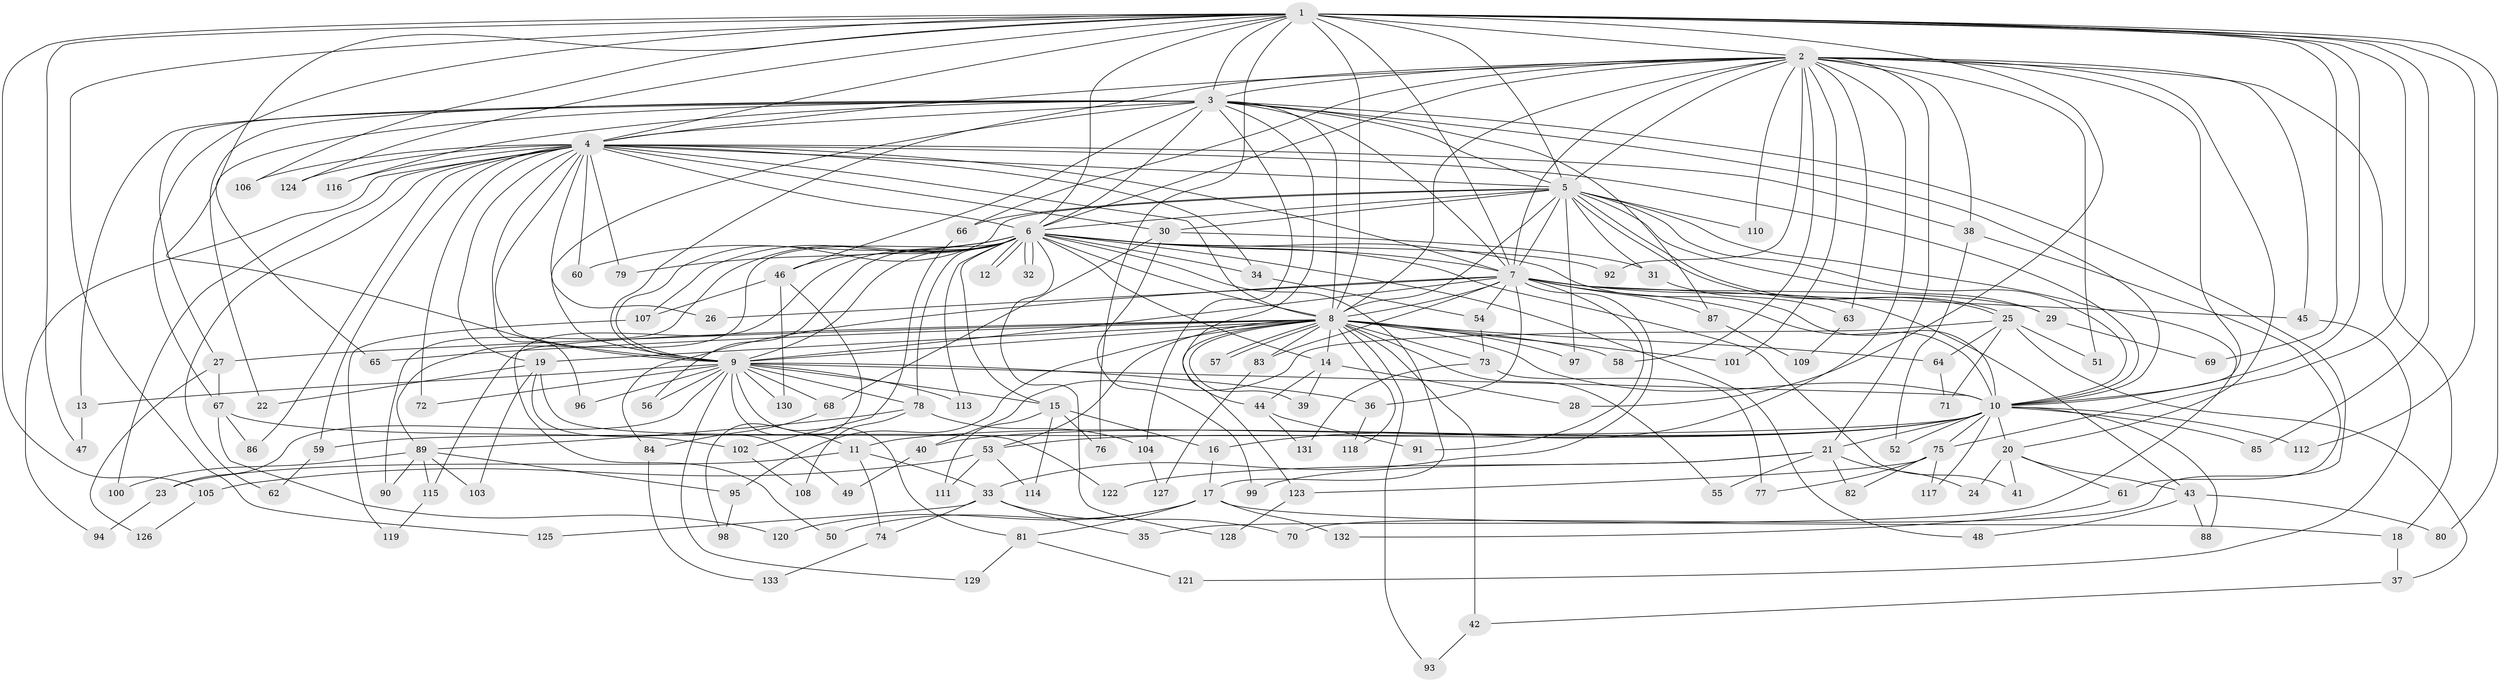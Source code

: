 // coarse degree distribution, {17: 0.0375, 21: 0.0125, 14: 0.0125, 36: 0.0125, 16: 0.0125, 24: 0.0125, 5: 0.0875, 1: 0.05, 8: 0.0125, 3: 0.125, 7: 0.025, 9: 0.0125, 2: 0.475, 6: 0.0625, 4: 0.05}
// Generated by graph-tools (version 1.1) at 2025/49/03/04/25 22:49:46]
// undirected, 133 vertices, 291 edges
graph export_dot {
  node [color=gray90,style=filled];
  1;
  2;
  3;
  4;
  5;
  6;
  7;
  8;
  9;
  10;
  11;
  12;
  13;
  14;
  15;
  16;
  17;
  18;
  19;
  20;
  21;
  22;
  23;
  24;
  25;
  26;
  27;
  28;
  29;
  30;
  31;
  32;
  33;
  34;
  35;
  36;
  37;
  38;
  39;
  40;
  41;
  42;
  43;
  44;
  45;
  46;
  47;
  48;
  49;
  50;
  51;
  52;
  53;
  54;
  55;
  56;
  57;
  58;
  59;
  60;
  61;
  62;
  63;
  64;
  65;
  66;
  67;
  68;
  69;
  70;
  71;
  72;
  73;
  74;
  75;
  76;
  77;
  78;
  79;
  80;
  81;
  82;
  83;
  84;
  85;
  86;
  87;
  88;
  89;
  90;
  91;
  92;
  93;
  94;
  95;
  96;
  97;
  98;
  99;
  100;
  101;
  102;
  103;
  104;
  105;
  106;
  107;
  108;
  109;
  110;
  111;
  112;
  113;
  114;
  115;
  116;
  117;
  118;
  119;
  120;
  121;
  122;
  123;
  124;
  125;
  126;
  127;
  128;
  129;
  130;
  131;
  132;
  133;
  1 -- 2;
  1 -- 3;
  1 -- 4;
  1 -- 5;
  1 -- 6;
  1 -- 7;
  1 -- 8;
  1 -- 9;
  1 -- 10;
  1 -- 28;
  1 -- 47;
  1 -- 67;
  1 -- 69;
  1 -- 75;
  1 -- 76;
  1 -- 80;
  1 -- 85;
  1 -- 105;
  1 -- 106;
  1 -- 112;
  1 -- 124;
  1 -- 125;
  2 -- 3;
  2 -- 4;
  2 -- 5;
  2 -- 6;
  2 -- 7;
  2 -- 8;
  2 -- 9;
  2 -- 10;
  2 -- 16;
  2 -- 18;
  2 -- 20;
  2 -- 21;
  2 -- 38;
  2 -- 45;
  2 -- 51;
  2 -- 58;
  2 -- 63;
  2 -- 66;
  2 -- 92;
  2 -- 101;
  2 -- 110;
  3 -- 4;
  3 -- 5;
  3 -- 6;
  3 -- 7;
  3 -- 8;
  3 -- 9;
  3 -- 10;
  3 -- 13;
  3 -- 22;
  3 -- 27;
  3 -- 44;
  3 -- 46;
  3 -- 65;
  3 -- 70;
  3 -- 87;
  3 -- 104;
  3 -- 116;
  4 -- 5;
  4 -- 6;
  4 -- 7;
  4 -- 8;
  4 -- 9;
  4 -- 10;
  4 -- 19;
  4 -- 26;
  4 -- 30;
  4 -- 34;
  4 -- 38;
  4 -- 59;
  4 -- 60;
  4 -- 62;
  4 -- 72;
  4 -- 79;
  4 -- 86;
  4 -- 94;
  4 -- 96;
  4 -- 100;
  4 -- 106;
  4 -- 116;
  4 -- 124;
  5 -- 6;
  5 -- 7;
  5 -- 8;
  5 -- 9;
  5 -- 10;
  5 -- 25;
  5 -- 25;
  5 -- 29;
  5 -- 30;
  5 -- 31;
  5 -- 35;
  5 -- 66;
  5 -- 97;
  5 -- 110;
  6 -- 7;
  6 -- 8;
  6 -- 9;
  6 -- 10;
  6 -- 12;
  6 -- 12;
  6 -- 14;
  6 -- 15;
  6 -- 17;
  6 -- 32;
  6 -- 32;
  6 -- 34;
  6 -- 41;
  6 -- 46;
  6 -- 48;
  6 -- 50;
  6 -- 56;
  6 -- 60;
  6 -- 78;
  6 -- 79;
  6 -- 89;
  6 -- 90;
  6 -- 92;
  6 -- 107;
  6 -- 113;
  6 -- 128;
  7 -- 8;
  7 -- 9;
  7 -- 10;
  7 -- 26;
  7 -- 29;
  7 -- 33;
  7 -- 36;
  7 -- 43;
  7 -- 45;
  7 -- 54;
  7 -- 83;
  7 -- 84;
  7 -- 87;
  7 -- 91;
  8 -- 9;
  8 -- 10;
  8 -- 14;
  8 -- 19;
  8 -- 27;
  8 -- 39;
  8 -- 42;
  8 -- 53;
  8 -- 55;
  8 -- 57;
  8 -- 57;
  8 -- 58;
  8 -- 64;
  8 -- 65;
  8 -- 73;
  8 -- 83;
  8 -- 93;
  8 -- 95;
  8 -- 97;
  8 -- 101;
  8 -- 115;
  8 -- 118;
  8 -- 123;
  9 -- 10;
  9 -- 11;
  9 -- 13;
  9 -- 15;
  9 -- 23;
  9 -- 36;
  9 -- 56;
  9 -- 68;
  9 -- 72;
  9 -- 78;
  9 -- 81;
  9 -- 96;
  9 -- 113;
  9 -- 129;
  9 -- 130;
  10 -- 11;
  10 -- 20;
  10 -- 21;
  10 -- 40;
  10 -- 52;
  10 -- 53;
  10 -- 59;
  10 -- 75;
  10 -- 85;
  10 -- 88;
  10 -- 112;
  10 -- 117;
  11 -- 23;
  11 -- 33;
  11 -- 74;
  13 -- 47;
  14 -- 28;
  14 -- 39;
  14 -- 44;
  15 -- 16;
  15 -- 76;
  15 -- 111;
  15 -- 114;
  16 -- 17;
  17 -- 18;
  17 -- 50;
  17 -- 81;
  17 -- 120;
  17 -- 132;
  18 -- 37;
  19 -- 22;
  19 -- 49;
  19 -- 103;
  19 -- 122;
  20 -- 24;
  20 -- 41;
  20 -- 43;
  20 -- 61;
  21 -- 24;
  21 -- 55;
  21 -- 82;
  21 -- 99;
  21 -- 122;
  23 -- 94;
  25 -- 37;
  25 -- 40;
  25 -- 51;
  25 -- 64;
  25 -- 71;
  27 -- 67;
  27 -- 126;
  29 -- 69;
  30 -- 31;
  30 -- 68;
  30 -- 99;
  31 -- 63;
  33 -- 35;
  33 -- 70;
  33 -- 74;
  33 -- 125;
  34 -- 54;
  36 -- 118;
  37 -- 42;
  38 -- 52;
  38 -- 61;
  40 -- 49;
  42 -- 93;
  43 -- 48;
  43 -- 80;
  43 -- 88;
  44 -- 91;
  44 -- 131;
  45 -- 121;
  46 -- 98;
  46 -- 107;
  46 -- 130;
  53 -- 105;
  53 -- 111;
  53 -- 114;
  54 -- 73;
  59 -- 62;
  61 -- 132;
  63 -- 109;
  64 -- 71;
  66 -- 102;
  67 -- 86;
  67 -- 102;
  67 -- 120;
  68 -- 84;
  73 -- 77;
  73 -- 131;
  74 -- 133;
  75 -- 77;
  75 -- 82;
  75 -- 117;
  75 -- 123;
  78 -- 89;
  78 -- 104;
  78 -- 108;
  81 -- 121;
  81 -- 129;
  83 -- 127;
  84 -- 133;
  87 -- 109;
  89 -- 90;
  89 -- 95;
  89 -- 100;
  89 -- 103;
  89 -- 115;
  95 -- 98;
  102 -- 108;
  104 -- 127;
  105 -- 126;
  107 -- 119;
  115 -- 119;
  123 -- 128;
}

